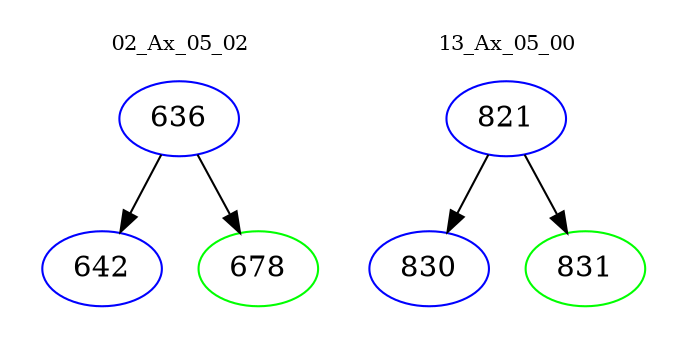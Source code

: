 digraph{
subgraph cluster_0 {
color = white
label = "02_Ax_05_02";
fontsize=10;
T0_636 [label="636", color="blue"]
T0_636 -> T0_642 [color="black"]
T0_642 [label="642", color="blue"]
T0_636 -> T0_678 [color="black"]
T0_678 [label="678", color="green"]
}
subgraph cluster_1 {
color = white
label = "13_Ax_05_00";
fontsize=10;
T1_821 [label="821", color="blue"]
T1_821 -> T1_830 [color="black"]
T1_830 [label="830", color="blue"]
T1_821 -> T1_831 [color="black"]
T1_831 [label="831", color="green"]
}
}
